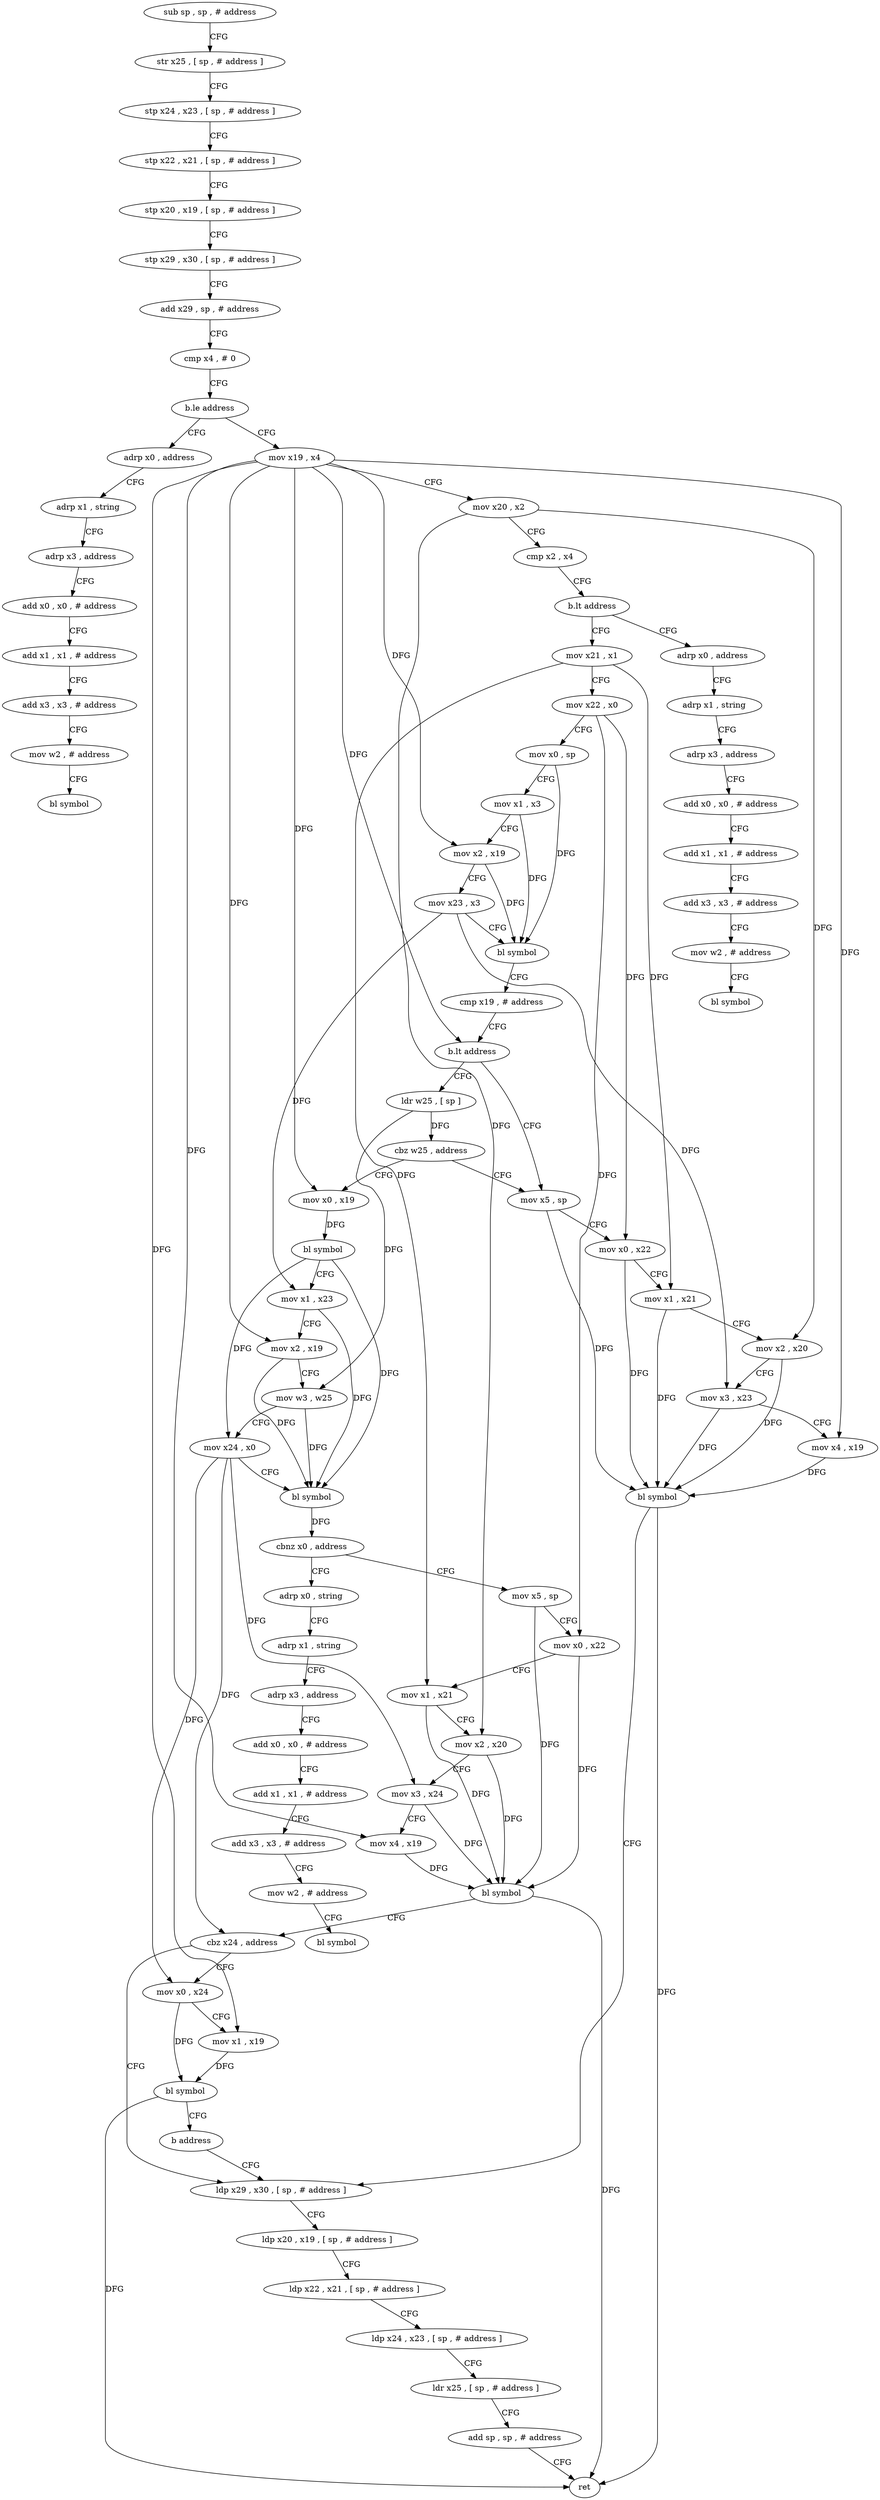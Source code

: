 digraph "func" {
"4242652" [label = "sub sp , sp , # address" ]
"4242656" [label = "str x25 , [ sp , # address ]" ]
"4242660" [label = "stp x24 , x23 , [ sp , # address ]" ]
"4242664" [label = "stp x22 , x21 , [ sp , # address ]" ]
"4242668" [label = "stp x20 , x19 , [ sp , # address ]" ]
"4242672" [label = "stp x29 , x30 , [ sp , # address ]" ]
"4242676" [label = "add x29 , sp , # address" ]
"4242680" [label = "cmp x4 , # 0" ]
"4242684" [label = "b.le address" ]
"4242884" [label = "adrp x0 , address" ]
"4242688" [label = "mov x19 , x4" ]
"4242888" [label = "adrp x1 , string" ]
"4242892" [label = "adrp x3 , address" ]
"4242896" [label = "add x0 , x0 , # address" ]
"4242900" [label = "add x1 , x1 , # address" ]
"4242904" [label = "add x3 , x3 , # address" ]
"4242908" [label = "mov w2 , # address" ]
"4242912" [label = "bl symbol" ]
"4242692" [label = "mov x20 , x2" ]
"4242696" [label = "cmp x2 , x4" ]
"4242700" [label = "b.lt address" ]
"4242916" [label = "adrp x0 , address" ]
"4242704" [label = "mov x21 , x1" ]
"4242920" [label = "adrp x1 , string" ]
"4242924" [label = "adrp x3 , address" ]
"4242928" [label = "add x0 , x0 , # address" ]
"4242932" [label = "add x1 , x1 , # address" ]
"4242936" [label = "add x3 , x3 , # address" ]
"4242940" [label = "mov w2 , # address" ]
"4242944" [label = "bl symbol" ]
"4242708" [label = "mov x22 , x0" ]
"4242712" [label = "mov x0 , sp" ]
"4242716" [label = "mov x1 , x3" ]
"4242720" [label = "mov x2 , x19" ]
"4242724" [label = "mov x23 , x3" ]
"4242728" [label = "bl symbol" ]
"4242732" [label = "cmp x19 , # address" ]
"4242736" [label = "b.lt address" ]
"4242828" [label = "mov x5 , sp" ]
"4242740" [label = "ldr w25 , [ sp ]" ]
"4242832" [label = "mov x0 , x22" ]
"4242836" [label = "mov x1 , x21" ]
"4242840" [label = "mov x2 , x20" ]
"4242844" [label = "mov x3 , x23" ]
"4242848" [label = "mov x4 , x19" ]
"4242852" [label = "bl symbol" ]
"4242856" [label = "ldp x29 , x30 , [ sp , # address ]" ]
"4242744" [label = "cbz w25 , address" ]
"4242748" [label = "mov x0 , x19" ]
"4242752" [label = "bl symbol" ]
"4242756" [label = "mov x1 , x23" ]
"4242760" [label = "mov x2 , x19" ]
"4242764" [label = "mov w3 , w25" ]
"4242768" [label = "mov x24 , x0" ]
"4242772" [label = "bl symbol" ]
"4242776" [label = "cbnz x0 , address" ]
"4242948" [label = "adrp x0 , string" ]
"4242780" [label = "mov x5 , sp" ]
"4242952" [label = "adrp x1 , string" ]
"4242956" [label = "adrp x3 , address" ]
"4242960" [label = "add x0 , x0 , # address" ]
"4242964" [label = "add x1 , x1 , # address" ]
"4242968" [label = "add x3 , x3 , # address" ]
"4242972" [label = "mov w2 , # address" ]
"4242976" [label = "bl symbol" ]
"4242784" [label = "mov x0 , x22" ]
"4242788" [label = "mov x1 , x21" ]
"4242792" [label = "mov x2 , x20" ]
"4242796" [label = "mov x3 , x24" ]
"4242800" [label = "mov x4 , x19" ]
"4242804" [label = "bl symbol" ]
"4242808" [label = "cbz x24 , address" ]
"4242812" [label = "mov x0 , x24" ]
"4242860" [label = "ldp x20 , x19 , [ sp , # address ]" ]
"4242864" [label = "ldp x22 , x21 , [ sp , # address ]" ]
"4242868" [label = "ldp x24 , x23 , [ sp , # address ]" ]
"4242872" [label = "ldr x25 , [ sp , # address ]" ]
"4242876" [label = "add sp , sp , # address" ]
"4242880" [label = "ret" ]
"4242816" [label = "mov x1 , x19" ]
"4242820" [label = "bl symbol" ]
"4242824" [label = "b address" ]
"4242652" -> "4242656" [ label = "CFG" ]
"4242656" -> "4242660" [ label = "CFG" ]
"4242660" -> "4242664" [ label = "CFG" ]
"4242664" -> "4242668" [ label = "CFG" ]
"4242668" -> "4242672" [ label = "CFG" ]
"4242672" -> "4242676" [ label = "CFG" ]
"4242676" -> "4242680" [ label = "CFG" ]
"4242680" -> "4242684" [ label = "CFG" ]
"4242684" -> "4242884" [ label = "CFG" ]
"4242684" -> "4242688" [ label = "CFG" ]
"4242884" -> "4242888" [ label = "CFG" ]
"4242688" -> "4242692" [ label = "CFG" ]
"4242688" -> "4242720" [ label = "DFG" ]
"4242688" -> "4242736" [ label = "DFG" ]
"4242688" -> "4242848" [ label = "DFG" ]
"4242688" -> "4242748" [ label = "DFG" ]
"4242688" -> "4242760" [ label = "DFG" ]
"4242688" -> "4242800" [ label = "DFG" ]
"4242688" -> "4242816" [ label = "DFG" ]
"4242888" -> "4242892" [ label = "CFG" ]
"4242892" -> "4242896" [ label = "CFG" ]
"4242896" -> "4242900" [ label = "CFG" ]
"4242900" -> "4242904" [ label = "CFG" ]
"4242904" -> "4242908" [ label = "CFG" ]
"4242908" -> "4242912" [ label = "CFG" ]
"4242692" -> "4242696" [ label = "CFG" ]
"4242692" -> "4242840" [ label = "DFG" ]
"4242692" -> "4242792" [ label = "DFG" ]
"4242696" -> "4242700" [ label = "CFG" ]
"4242700" -> "4242916" [ label = "CFG" ]
"4242700" -> "4242704" [ label = "CFG" ]
"4242916" -> "4242920" [ label = "CFG" ]
"4242704" -> "4242708" [ label = "CFG" ]
"4242704" -> "4242836" [ label = "DFG" ]
"4242704" -> "4242788" [ label = "DFG" ]
"4242920" -> "4242924" [ label = "CFG" ]
"4242924" -> "4242928" [ label = "CFG" ]
"4242928" -> "4242932" [ label = "CFG" ]
"4242932" -> "4242936" [ label = "CFG" ]
"4242936" -> "4242940" [ label = "CFG" ]
"4242940" -> "4242944" [ label = "CFG" ]
"4242708" -> "4242712" [ label = "CFG" ]
"4242708" -> "4242832" [ label = "DFG" ]
"4242708" -> "4242784" [ label = "DFG" ]
"4242712" -> "4242716" [ label = "CFG" ]
"4242712" -> "4242728" [ label = "DFG" ]
"4242716" -> "4242720" [ label = "CFG" ]
"4242716" -> "4242728" [ label = "DFG" ]
"4242720" -> "4242724" [ label = "CFG" ]
"4242720" -> "4242728" [ label = "DFG" ]
"4242724" -> "4242728" [ label = "CFG" ]
"4242724" -> "4242844" [ label = "DFG" ]
"4242724" -> "4242756" [ label = "DFG" ]
"4242728" -> "4242732" [ label = "CFG" ]
"4242732" -> "4242736" [ label = "CFG" ]
"4242736" -> "4242828" [ label = "CFG" ]
"4242736" -> "4242740" [ label = "CFG" ]
"4242828" -> "4242832" [ label = "CFG" ]
"4242828" -> "4242852" [ label = "DFG" ]
"4242740" -> "4242744" [ label = "DFG" ]
"4242740" -> "4242764" [ label = "DFG" ]
"4242832" -> "4242836" [ label = "CFG" ]
"4242832" -> "4242852" [ label = "DFG" ]
"4242836" -> "4242840" [ label = "CFG" ]
"4242836" -> "4242852" [ label = "DFG" ]
"4242840" -> "4242844" [ label = "CFG" ]
"4242840" -> "4242852" [ label = "DFG" ]
"4242844" -> "4242848" [ label = "CFG" ]
"4242844" -> "4242852" [ label = "DFG" ]
"4242848" -> "4242852" [ label = "DFG" ]
"4242852" -> "4242856" [ label = "CFG" ]
"4242852" -> "4242880" [ label = "DFG" ]
"4242856" -> "4242860" [ label = "CFG" ]
"4242744" -> "4242828" [ label = "CFG" ]
"4242744" -> "4242748" [ label = "CFG" ]
"4242748" -> "4242752" [ label = "DFG" ]
"4242752" -> "4242756" [ label = "CFG" ]
"4242752" -> "4242768" [ label = "DFG" ]
"4242752" -> "4242772" [ label = "DFG" ]
"4242756" -> "4242760" [ label = "CFG" ]
"4242756" -> "4242772" [ label = "DFG" ]
"4242760" -> "4242764" [ label = "CFG" ]
"4242760" -> "4242772" [ label = "DFG" ]
"4242764" -> "4242768" [ label = "CFG" ]
"4242764" -> "4242772" [ label = "DFG" ]
"4242768" -> "4242772" [ label = "CFG" ]
"4242768" -> "4242796" [ label = "DFG" ]
"4242768" -> "4242808" [ label = "DFG" ]
"4242768" -> "4242812" [ label = "DFG" ]
"4242772" -> "4242776" [ label = "DFG" ]
"4242776" -> "4242948" [ label = "CFG" ]
"4242776" -> "4242780" [ label = "CFG" ]
"4242948" -> "4242952" [ label = "CFG" ]
"4242780" -> "4242784" [ label = "CFG" ]
"4242780" -> "4242804" [ label = "DFG" ]
"4242952" -> "4242956" [ label = "CFG" ]
"4242956" -> "4242960" [ label = "CFG" ]
"4242960" -> "4242964" [ label = "CFG" ]
"4242964" -> "4242968" [ label = "CFG" ]
"4242968" -> "4242972" [ label = "CFG" ]
"4242972" -> "4242976" [ label = "CFG" ]
"4242784" -> "4242788" [ label = "CFG" ]
"4242784" -> "4242804" [ label = "DFG" ]
"4242788" -> "4242792" [ label = "CFG" ]
"4242788" -> "4242804" [ label = "DFG" ]
"4242792" -> "4242796" [ label = "CFG" ]
"4242792" -> "4242804" [ label = "DFG" ]
"4242796" -> "4242800" [ label = "CFG" ]
"4242796" -> "4242804" [ label = "DFG" ]
"4242800" -> "4242804" [ label = "DFG" ]
"4242804" -> "4242808" [ label = "CFG" ]
"4242804" -> "4242880" [ label = "DFG" ]
"4242808" -> "4242856" [ label = "CFG" ]
"4242808" -> "4242812" [ label = "CFG" ]
"4242812" -> "4242816" [ label = "CFG" ]
"4242812" -> "4242820" [ label = "DFG" ]
"4242860" -> "4242864" [ label = "CFG" ]
"4242864" -> "4242868" [ label = "CFG" ]
"4242868" -> "4242872" [ label = "CFG" ]
"4242872" -> "4242876" [ label = "CFG" ]
"4242876" -> "4242880" [ label = "CFG" ]
"4242816" -> "4242820" [ label = "DFG" ]
"4242820" -> "4242824" [ label = "CFG" ]
"4242820" -> "4242880" [ label = "DFG" ]
"4242824" -> "4242856" [ label = "CFG" ]
}
